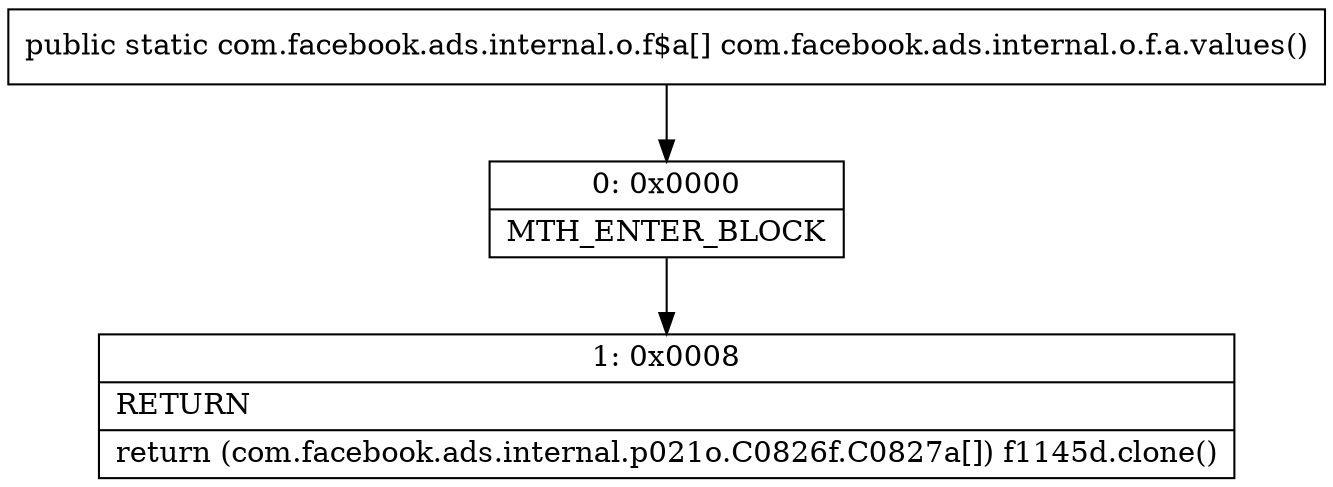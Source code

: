 digraph "CFG forcom.facebook.ads.internal.o.f.a.values()[Lcom\/facebook\/ads\/internal\/o\/f$a;" {
Node_0 [shape=record,label="{0\:\ 0x0000|MTH_ENTER_BLOCK\l}"];
Node_1 [shape=record,label="{1\:\ 0x0008|RETURN\l|return (com.facebook.ads.internal.p021o.C0826f.C0827a[]) f1145d.clone()\l}"];
MethodNode[shape=record,label="{public static com.facebook.ads.internal.o.f$a[] com.facebook.ads.internal.o.f.a.values() }"];
MethodNode -> Node_0;
Node_0 -> Node_1;
}

